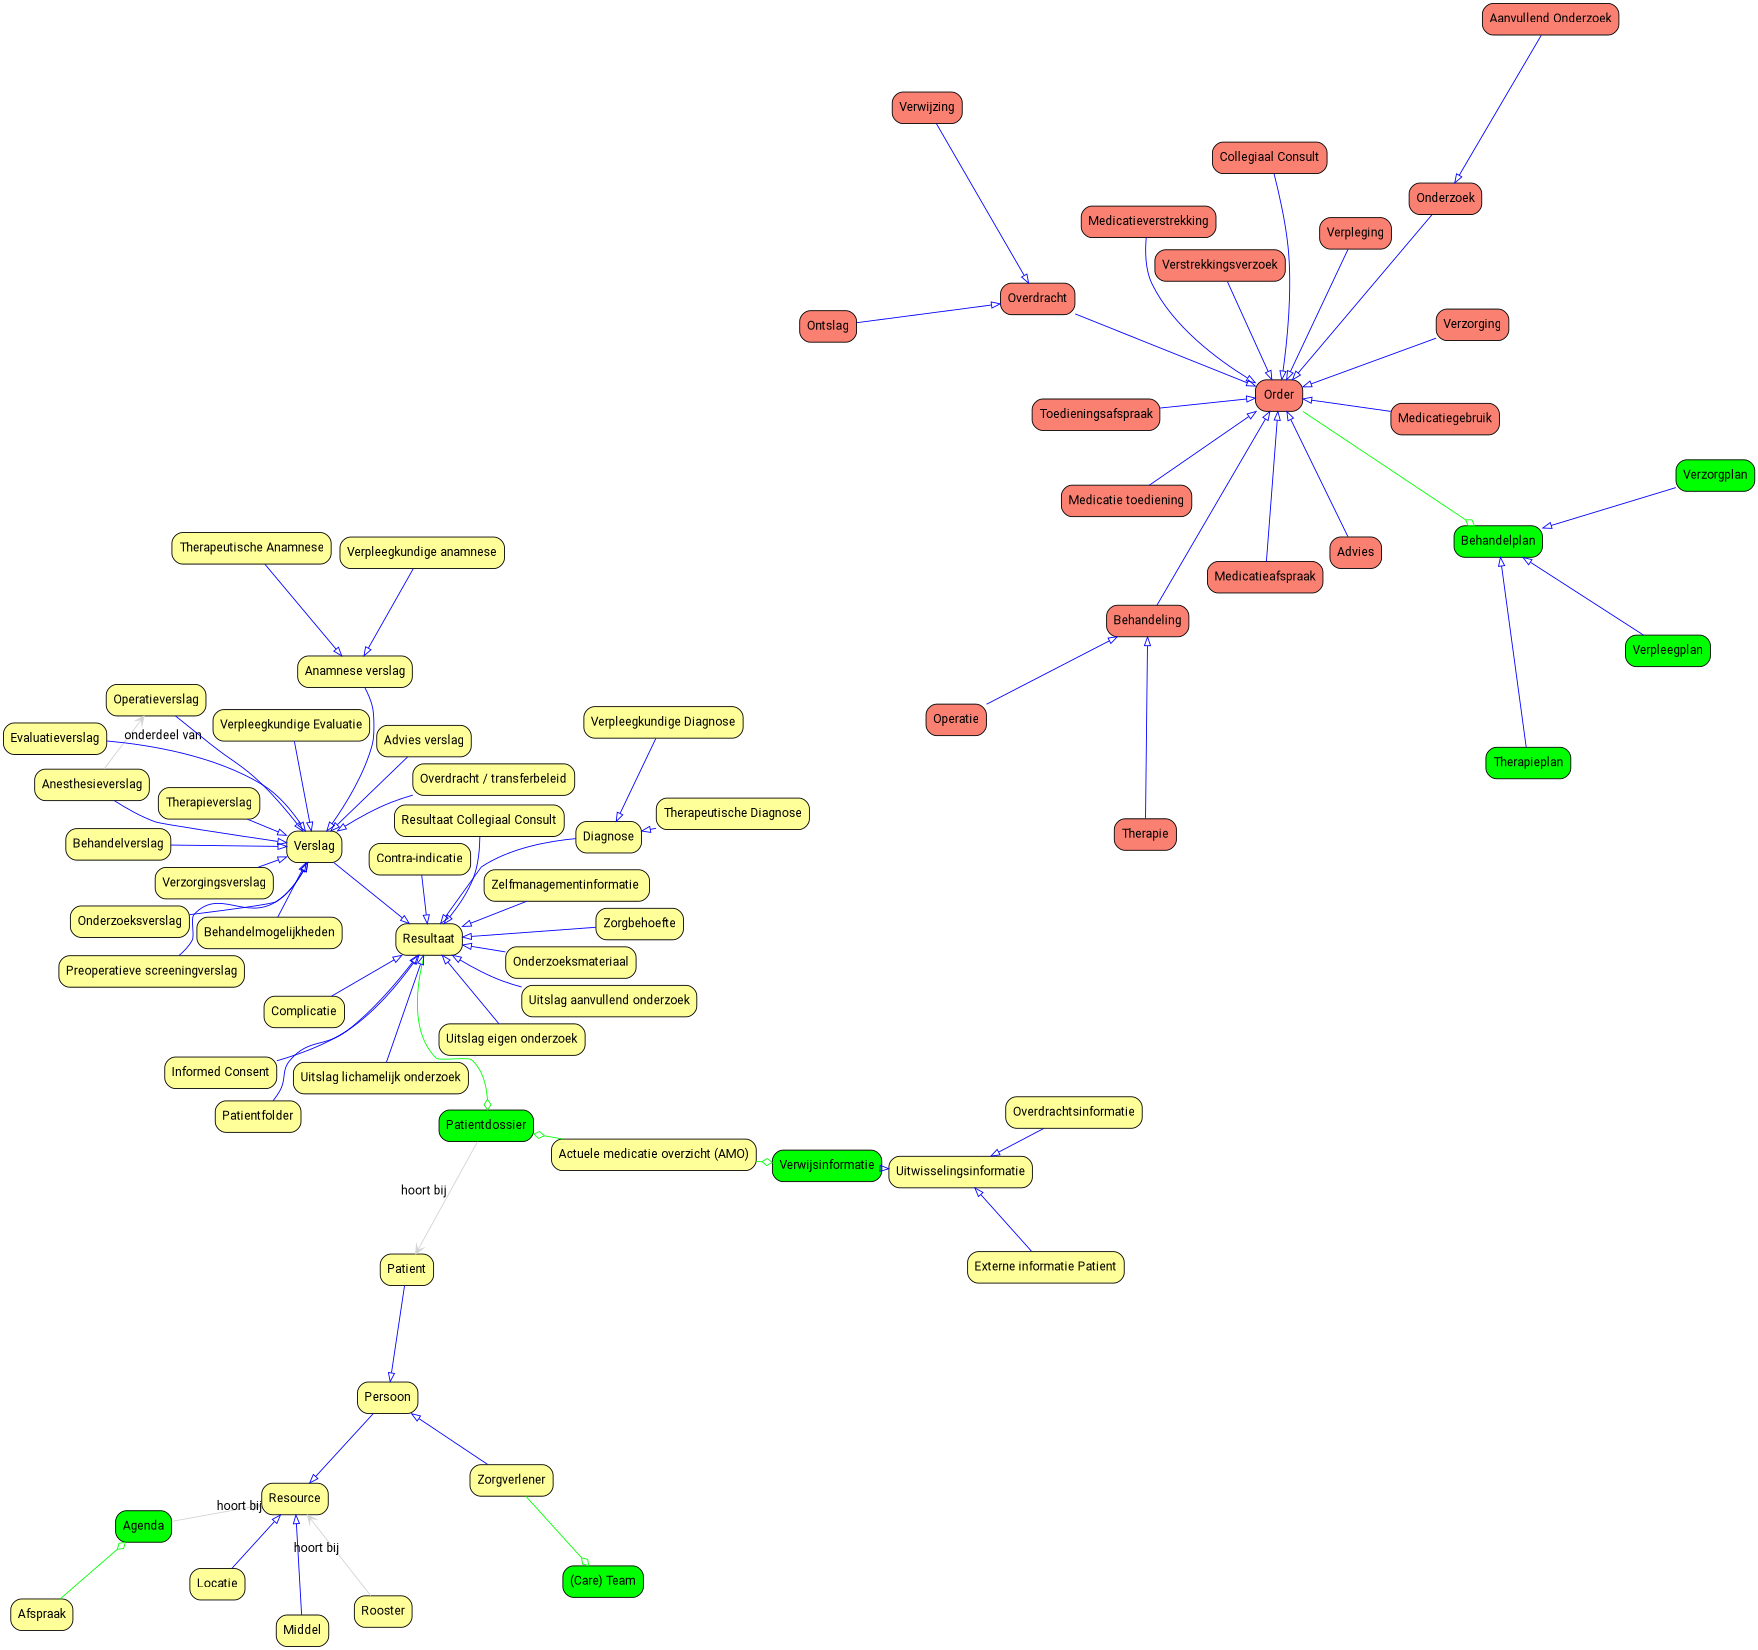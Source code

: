 
digraph{
layout=neato;
orientation=portrait page="17,11" size="17,11" ratio=fill rankdir=LR;
graph [splines=true];
node [style="rounded,filled" fontname="Roboto"];
edge [fontname="Roboto" nodesep="1"];
overlap=false;
2526 [shape=rect fontcolor=black fillcolor=green label="Agenda" tooltip="Gaat over afspraken van precies 1 resource.&#10;Een groups agenda is een aggregatie van meerdere agenda's.&#10;&#10;<b>@MZ:</b>&#10;Elke plannen BA update het (betreffende) agenda en voegt een afspraak toe aan de agenda of planning.&#10;Een volledig geplande behandelplan heeft dus een planning (agenda) en de beschikbaarheid zit in regels staan ook in de roosters.&#10;&#10;Een behandelplan bevat meerdere behandelingen/onderzoeken die stuk voor stuk aangevraagd en gepland moeten worden (inclusief middelen). "];
				1710 [shape=rect fillcolor="#ffff99" label="Middel" tooltip="Spullen, goederen, apparaat "];
				1714 [shape=rect fontcolor=black fillcolor=salmon label="Operatie" tooltip="Informatie over de uit te voeren operatie (o.a. omschrijving, type, operateur, vereiste opname, vereiste conditie van pati?nt bijv. nuchter ja/nee, benodigde bloedproducten etc.) synoniem: ingreep "];
				1715 [shape=rect fillcolor="#ffff99" label="Preoperatieve screeningverslag" tooltip="Weergave van bevindingen uit preoperatieve screening. "];
				1718 [shape=rect fontcolor=black fillcolor=salmon label="Verzorging" tooltip=" "];
				1723 [shape=rect fillcolor="#ffff99" label="Verslag" tooltip=" "];
				1759 [shape=rect fillcolor="#ffff99" label="Onderzoeksmateriaal" tooltip="Materiaal is het resultaat van een biopt of bloedafname.&#10;&#10;Alle van het menselijk lichaam of van embryo (afgescheiden) cellen/bestanddelen, zoals een haar, weefsel, bloed, sputum, urine, etc. waarop aanvullend onderzoek kan worden verricht (t.b.v. diagnostiek en behandeling).&#10;&#10;Resultaat kan van alles zijn:&#10;<ul>&#10;<li>uitslag -&gt; verslag</li>&#10;<li>materiaal</li>&#10;</ul>&#10;&#10;Uit (onderzoeks)materiaal kunnen metingen worden gedaan die ruwe uitslagen geven (labuitslagen) of interpretaties / observaties (kleur e.d.)&#10;&#10;Verslag en Diagnose zijn interpretatie / beoordeling van ruwe observaties / uitslagen.&#10;&#10;Alias RDZ lichaamsmateriaal of materiaalgegevens.&#10;&#10;<b>Onderzoeksmateriaal is generieke versie van materiaal nodig voor onderzoek, dus kan lichaamsmateriaal(biopt, bloed) zijn, maar ook (rontgen)foto's.</b> "];
				1766 [shape=rect fillcolor="#ffff99" label="Resultaat" tooltip="Resultaat van een activiteit.&#10;Health Record Entries "];
				1779 [shape=rect fillcolor="#ffff99" label="Onderzoeksverslag" tooltip="Met elkaar samenhangende tekst en/of data en/of beelden bestaande uit een combinatie van aanvraaggegevens, beschrijving van het onderzoeksproces, ruwe onderzoeksgegevens en beoordeling van deze gegevens met bijbehorende motivatie. "];
				1809 [shape=rect fillcolor="#ffff99" label="Actuele medicatie overzicht (AMO)" tooltip="Een actuele lijst/momentopname van het medicatiegebruik door een patient.&#10;Er zijn verschillende typen te onderscheiden:&#10;? Medicatie anamnese &#10;? Opnamemedicatie&#10;? Ontslagmedicatie&#10;&#10;Aggregatie van iig:&#10;? Medicatieafspraak&#10;? Toediningsafspraak&#10;? Medicatiegebruik&#10;? (Contra-indicaties) "];
				1811 [shape=rect fontcolor=black fillcolor=salmon label="Order" tooltip="Een order is synoniem voor een aanvraag van iets (een activiteit). "];
				1821 [shape=rect fillcolor="#ffff99" label="Uitslag lichamelijk onderzoek" tooltip="Resultaat van waarnemingen (=observaties) van bepaalde lichamelijke functies zoals ademhaling, bloeddruk, hartslag, temperatuur, vochtbalans, reflexen of andere aspecten van lichamelijk functioneren.&#10;Waarnemingen kunnen worden gedaan in het kader van lichamelijk onderzoek of als onderdeel van anamnese, behandelplan of verpleegplan.&#10;Een waarneming kan gedaan worden door een mens of door een apparaat.&#10; "];
				1826 [shape=rect fillcolor="#ffff99" label="Uitslag eigen onderzoek" tooltip=" "];
				1841 [shape=rect fontcolor=black fillcolor=salmon label="Collegiaal Consult" tooltip="Verzoek tot opinie of advies van een collega/zorgverlener inzake diagnose of behandeling en terugrapportage van bevindingen. "];
				1842 [shape=rect fontcolor=black fillcolor=salmon label="Aanvullend Onderzoek" tooltip="Bevat alle informatie mbt de aanvraag en planning van het onderzoek. Dus inclusief type onderzoek.&#10;Zie Onderzoek. "];
				1848 [shape=rect fillcolor="#ffff99" label="Anamnese verslag" tooltip="Vraaggesprek tussen zorgverlener en pati?nt (of zijn/haar omgeving) waarbij de zorgverlener gerichte vragen stelt n.a.v. de zorgvraag.&#10;Er zijn diverse soorten anamneses. Naast een algemene verpleegkundige anamnese die wordt afgenomen bij klinische opname heeft elk specialisme een eigen anamnese. Naast specifieke medische klachten gaat een anamnese ook in op de omgeving (familieanamnese), voorgeschiedenis, leefgewoonten (intoxicaties, voeding), medicatie.&#10;De invulling hiervan is deels specialisme-specifiek. "];
				2197 [shape=rect fillcolor="#ffff99" label="Anesthesieverslag" tooltip="Weergave van het toedienen van anesthesie en verdere verloop van een operatie.&#10;Anesthesie= opheffen van gevoeligheid voor pijn door toedienen van medicijn. "];
				1860 [shape=rect fillcolor="#ffff99" label="Zorgbehoefte" tooltip="De vastgestelde zorgbehoefte van de patient "];
				1914 [shape=rect fillcolor="#ffff99" label="Overdracht / transferbeleid" tooltip="Specifieke vorm van Medisch beleid. "];
				1915 [shape=rect fontcolor=black fillcolor=salmon label="Verwijzing" tooltip="Informatie over de verwijzing zelf. met daarin o.a. de reden van verwijzing en verzoek om in de behoefte aan zorg of hulp te voorzien. "];
				1924 [shape=rect fillcolor="#ffff99" label="Overdrachtsinformatie" tooltip="Een selectie van gegevens uit het dossier bestemd voor de overdracht van de patient "];
				1938 [shape=rect fillcolor="#ffff99" label="Uitwisselingsinformatie" tooltip="De informatie die uitgewisseld wordt.&#10;ID366 Overdrachtinformatie.&#10;&#10;Uitwisselingsinformatie is de abstracte basis van alle informatieobjecten die zouden kunnen worden uitgewisseld.&#10;- of - dit is een aggregatie van een setje&#10;- of - dit is het beschikbaar maken van informatie via een artsenprotaal&#10;&#10;Het is bedoeld als verstuurinformatie. Uitwisseling zegt je verstuurt iets en ontvangt iets terug.&#10;&#10;Renamen naar Informatiesetje... Uitwisseling moet eruit. "];
				1946 [shape=rect fontcolor=black fillcolor=green label="Verwijsinformatie" tooltip="Verwijsinformatie waarmee de zorgverlener een patient naar een andere zorgverlener in een andere organisatie verwijst   Dit kan in de vorm van een brief, document, bericht, etc. "];
				1948 [shape=rect fontcolor=black fillcolor=salmon label="Ontslag" tooltip="Beeindigen van zorgverlening. Van een ontslag wordt o.a. vastgelegd: datum, naam zorgverlener die ontslag verleent, type ontslag (naar thuissituatie, overplaatsing, verwijzing, overlijden). "];
				2182 [shape=rect fillcolor="#ffff99" label="Evaluatieverslag" tooltip="Gesprek met de pati?nt bij het be?indigen van zorgverlening, waarin informatie wordt verstrekt over nazorg en waarin de mening en ervaringen van de pati?nt aan bod kan komen over verleende zorg. "];
				1968 [shape=rect fontcolor=black fillcolor=green label="Behandelplan" tooltip="Het plan tot het verlichten of wegnemen van gezondheidsklachten en gebreken volgens een bepaalde methode of inzicht met een vooropgezet doel.&#10;De invulling hiervan is specialisme-specifiek, maar kan wel over meerdere disciplines en specialismen heen gaan.&#10;&#10;Inclusief behandeldoel, behandelinformatie en instructie, e.g. patient moet 12 uur van tevoren niet gegeten hebben.&#10;&#10;&#10; "];
				1960 [shape=rect fontcolor=black fillcolor=green label="Patientdossier" tooltip="Aan een patient gerelateerde kenmerken/eigenschappen afkomstig van waarneming/onderzoek door een zorgverlener, die een of meer aspecten beschrijven van de medische conditie/toestand van een patient.&#10;De hier bedoelde kenmerken/eigenschappen hebben vaak een signalerende functie of zijn om andere redenen relevant als basisgegeven voor alle zorgverleners die in contact komen met de desbetreffende patient. o.a.:&#10;- Allergie&#10;- Overgevoeligheid/intolerantie&#10;- Intoxicaties (roken, drugs, alcohol)&#10;- Vaccinaties&#10;- Zwangerschap&#10;- Lengte, gewicht&#10;- Genetische kenmerken&#10;- Reanimatiebeleid, persoonlijke wensen&#10;&#10;Is aggregatie van alle patient gegevens(resultaten) en lijsten.&#10;&#10;Specialisaties of subsets, e.g.&#10;<ol>&#10;<li>Medisch dossier</li>&#10;<li>Kerndossier</li>&#10;<li>Verpleegkundig dossier</li>&#10;<li>Specialistisch</li>&#10;</ol> "];
				1965 [shape=rect fillcolor="#ffff99" label="Patient" tooltip="Administratieve informatie van de patient&#10;&#10;Administratieve informatie van de patient&#10;&#10;Een patiënt is een persoon die medische, paramedische of verpleegkundige zorg ontvangt van een zorgverlener.&#10;Van een patiënt worden o.a. opgeslagen:&#10;- Persoonsgegevens (BSN, Naam, Adres, Woonplaats)&#10;- Demografische gegevens (geboortedatum, meerling, burgerlijke staat, nationaliteit)&#10;- Contactgegevens (bijv. familie)&#10;- Huisartsgegevens (Naam, Adres, Woonplaats)&#10;- Verzekering gegevens (naam verzekeraar, polisnr)&#10;Deze gegevens worden (als geheel of als combinatie van ??n of meer hierboven opgesomde categorie?n) ook wel aangeduid met het begrip 'stamgegevens'. "];
				1969 [shape=rect fontcolor=black fillcolor=green label="Verpleegplan" tooltip="Het plan tot het verlenen van verpleegkundige zorg volgens een bepaalde methode of inzicht met een bepaald (verpleeg)doel.&#10;&#10;Barthelscore, Delirium Observatie Screening,  Diabetes Mellitius, Lijnsepsis, Pijnanamnese, Wond, Risico op ondervoeding, Risico Delier, Risico Decubitus, Checklist Stomazorg, Checklist Cardio, Lichaamsfuncties, Checklist Angio, Intoxicaties, Vochtbalans, Observatie (WCN) "];
				1983 [shape=rect fillcolor="#ffff99" label="Diagnose" tooltip="De naam van de ziekte of aandoening waaraan iemand verondersteld wordt te lijden.&#10;Er is onderscheid mogelijk naar type diagnose: differentiaaldiagnose (werkdiagnose) en einddiagnose (ontslagdiagnose).&#10;De invulling hiervan is specialisme-specifiek. "];
				1993 [shape=rect fillcolor="#ffff99" label="Informed Consent" tooltip="Ondertekende verklaring van een patient dat hij/zij instemt met datgene wat in de verklaring is vastgelegd (bijvoorbeeld inzake aard, aanpak en risico) m.b.t. een onderzoek, behandeling of operatie die de patiënt ondergaat.&#10;&#10; "];
				2014 [shape=rect fillcolor="#ffff99" label="Verpleegkundige anamnese" tooltip="Achtergrond en voorgeschiedenis van een pati?nt, achterhaald via systematische ondervraging, op moment van klinische intake/opname, gebruikt bij opstellen van verpleegkundig behandelplan.&#10;&#10;Dit bevat waarneming lichaamfuncties en andere resultaten&#10;Inclusief mogelijk Dieet &amp; Complicaties "];
				2080 [shape=rect fillcolor="#ffff99" label="Advies verslag" tooltip=" "];
				2095 [shape=rect fontcolor=black fillcolor=salmon label="Advies" tooltip=" "];
				2143 [shape=rect fillcolor="#ffff99" label="Resultaat Collegiaal Consult" tooltip=" "];
				2144 [shape=rect fillcolor="#ffff99" label="Behandelmogelijkheden" tooltip=" "];
				2146 [shape=rect fontcolor=black fillcolor=salmon label="Medicatieafspraak" tooltip="@GM/JPB: Een medicatieafspraak is het voorstel van een voorschrijver tot gebruik van medicatie door een pati?nt. "];
				1854 [shape=rect fillcolor="#ffff99" label="Externe informatie Patient" tooltip="Externe (medische) broninformatie van de patient. "];
				2196 [shape=rect fillcolor="#ffff99" label="Complicatie" tooltip="Onbedoelde en ongewenste uitkomsten tijdens of volgend op het handelen van een zorgverlener, die voor de gezondheid van de patient zodanig nadelig zijn dat aanpassing van het medisch (be)handelen noodzakelijk is, dan wel dat er sprake is van onherstelbare schade. "];
				2193 [shape=rect fillcolor="#ffff99" label="Patientfolder" tooltip="Informatie over ziekte en behandeling zoals deze wordt verstrekt aan de patiënt door een zorgverlener. "];
				2192 [shape=rect fillcolor="#ffff99" label="Uitslag aanvullend onderzoek" tooltip=" "];
				2180 [shape=rect fillcolor="#ffff99" label="Therapeutische Anamnese" tooltip=" "];
				239 [shape=rect fillcolor="#ffff99" label="Zelfmanagementinformatie " tooltip="Nog door de behandelend arts te valideren informatie verkregen van de pati?nt als resultaat van zijn eigen zorgproces bijvoorbeeld meting, dagboek, foto, etc. Dit kan worden verkregen uit bijvoorbeeld ingevulde vragenlijsten of een persoonlijk gezondheidsdossier. "];
				297 [shape=rect fillcolor="#ffff99" label="Locatie" tooltip="Plaats of ruimte "];
				2179 [shape=rect fontcolor=black fillcolor=green label="Therapieplan" tooltip="Inclusief behandeldoel.&#10;Inclusief behandelinformatie instructie, e.g. patient moet 12 uur van tevoeren niet gegeten hebben.&#10;&#10;?? Dit kan gezien worden als een super activiteit... "];
				2178 [shape=rect fillcolor="#ffff99" label="Therapieverslag" tooltip=" "];
				2176 [shape=rect fillcolor="#ffff99" label="Therapeutische Diagnose" tooltip=" "];
				2175 [shape=rect fontcolor=black fillcolor=salmon label="Therapie" tooltip="Informatie over de behandeling uitgevoerd door een specifieke discipline, o.a. fysiotherapie, radiotherapie, logopedie. "];
				2174 [shape=rect fontcolor=black fillcolor=green label="Verzorgplan" tooltip="Verzorgplan bevat het Dieet "];
				2166 [shape=rect fillcolor="#ffff99" label="Verzorgingsverslag" tooltip=" "];
				2165 [shape=rect fillcolor="#ffff99" label="Verpleegkundige Evaluatie" tooltip=" "];
				2164 [shape=rect fontcolor=black fillcolor=salmon label="Verpleging" tooltip="Een order is synoniem voor een aanvraag van iets (een activiteit). "];
				2163 [shape=rect fillcolor="#ffff99" label="Verpleegkundige Diagnose" tooltip=" "];
				2162 [shape=rect fillcolor="#ffff99" label="Behandelverslag" tooltip=" "];
				2161 [shape=rect fontcolor=black fillcolor=salmon label="Behandeling" tooltip=" "];
				2157 [shape=rect fontcolor=black fillcolor=salmon label="Medicatiegebruik" tooltip="@GM/JPB: Medicatiegebruik is een uitspraak over historisch, huidig of voorgenomen gebruik van een geneesmiddel. "];
				2155 [shape=rect fontcolor=black fillcolor=salmon label="Medicatieverstrekking" tooltip="@GM/JPB: Een verstrekking beschrijft het terhandgestelde geneesmiddel. "];
				2154 [shape=rect fontcolor=black fillcolor=salmon label="Toedieningsafspraak" tooltip="@GM/JPB: Een toedieningsafspraak is de gebruiks- (of toedienings-)instructie van de apotheker aan de pati?nt (of zijn vertegenwoordiger of toediener), waarbij een medicatieafspraak op een concreet niveau wordt ingevuld. "];
				1671 [shape=rect fontcolor=black fillcolor=salmon label="Onderzoek" tooltip="Van een uit te voeren onderzoek wordt o.a. vastgelegd: type onderzoek, te gebruiken methodiek, materialen, kosten, doorlooptijd.&#10;&#10;E.g. labaanvragen.&#10;Referentie tabel item&#10;Onderzoeksprofiel&#10;Beschrjiving van het type onderzoek "];
				1688 [shape=rect fillcolor="#ffff99" label="Afspraak" tooltip="Afspraakgegevens van de patient "];
				1695 [shape=rect fillcolor="#ffff99" label="Operatieverslag" tooltip="Weergave van het verloop van een uitgevoerde operatie, uitgevoerde verrichtingen, toegediende en verloren lichaamsmaterialen (vocht, bloed etc.), eventuele complicaties en eindresultaat van een operatie. "];
				2148 [shape=rect fillcolor="#ffff99" label="Contra-indicatie" tooltip="Aandoeningen, ziekte of klacht (= indicatie) waarbij bepaalde medicatie, niet (= contra-) mag worden toegepast. "];
				2149 [shape=rect fontcolor=black fillcolor=salmon label="Verstrekkingsverzoek" tooltip=" "];
				2150 [shape=rect fontcolor=black fillcolor=salmon label="Medicatie toediening" tooltip="Is toedieningsregistratie&#10;&#10;Informatie over aan een patient toegediende medicatie (o.a. medicijn, dosering, tijdstip, wijze van toediening, naam toediener)&#10; "];
				1684 [shape=rect fillcolor="#ffff99" label="Resource" tooltip=" "];
				1923 [shape=rect fontcolor=black fillcolor=salmon label="Overdracht" tooltip="Overdracht / Transfer (Order) "];
				1693 [shape=rect fillcolor="#ffff99" label="Rooster" tooltip="Schema waarop de verdeling van het werk over personen, middelen en/of locatie uitgedrukt in tijd is aangegeven&#10;&#10;Gaat over beschikbaarheid van 1 of meer resources. "];
				1726 [shape=rect fillcolor="#ffff99" label="Persoon" tooltip=" "];
				2181 [shape=rect fontcolor=black fillcolor=green label="(Care) Team" tooltip="E.g. voor palliatieve zorg of op een OK word een team van mensen gevormd. "];
				1689 [shape=rect fillcolor="#ffff99" label="Zorgverlener" tooltip="Persoon die beroepsmatig zorg verleent (in wat voor een vorm dan ook) uit hoofde van een bepaalde kwalificatie en/of goedkeuring hiertoe van een bevoegde instantie. "];
				2175->2161 [arrowhead=empty color=blue];
				1714->2161 [arrowhead=empty color=blue];
				1695->1723 [arrowhead=empty color=blue];
				2162->1723 [arrowhead=empty color=blue];
				2165->1723 [arrowhead=empty color=blue];
				2166->1723 [arrowhead=empty color=blue];
				2178->1723 [arrowhead=empty color=blue];
				1715->1723 [arrowhead=empty color=blue];
				239->1766 [arrowhead=empty color=blue];
				2192->1766 [arrowhead=empty color=blue];
				2193->1766 [arrowhead=empty color=blue];
				2196->1766 [arrowhead=empty color=blue];
				1759->1766 [arrowhead=empty color=blue];
				1723->1766 [arrowhead=empty color=blue];
				1779->1723 [arrowhead=empty color=blue];
				1718->1811 [arrowhead=empty color=blue];
				2164->1811 [arrowhead=empty color=blue];
				2161->1811 [arrowhead=empty color=blue];
				2157->1811 [arrowhead=empty color=blue];
				2155->1811 [arrowhead=empty color=blue];
				2154->1811 [arrowhead=empty color=blue];
				1671->1811 [arrowhead=empty color=blue];
				1821->1766 [arrowhead=empty color=blue];
				1826->1766 [arrowhead=empty color=blue];
				1841->1811 [arrowhead=empty color=blue];
				1842->1671 [arrowhead=empty color=blue];
				2180->1848 [arrowhead=empty color=blue];
				1848->1723 [arrowhead=empty color=blue];
				2197->1723 [arrowhead=empty color=blue];
				2197->1695 [arrowhead=vee color=lightgray label="onderdeel van"];
				1860->1766 [arrowhead=empty color=blue];
				1914->1723 [arrowhead=empty color=blue];
				1854->1938 [arrowhead=empty color=blue];
				1924->1938 [arrowhead=empty color=blue];
				1946->1938 [arrowhead=empty color=blue];
				1809->1946 [arrowhead=odiamond color=green];
				2182->1723 [arrowhead=empty color=blue];
				1811->1968 [arrowhead=odiamond color=green];
				2174->1968 [arrowhead=empty color=blue];
				2179->1968 [arrowhead=empty color=blue];
				1809->1960 [arrowhead=odiamond color=green];
				1766->1960 [arrowhead=odiamond color=green];
				1960->1965 [arrowhead=vee color=lightgray label="hoort bij"];
				1969->1968 [arrowhead=empty color=blue];
				1983->1766 [arrowhead=empty color=blue];
				2163->1983 [arrowhead=empty color=blue];
				2176->1983 [arrowhead=empty color=blue];
				1993->1766 [arrowhead=empty color=blue];
				2014->1848 [arrowhead=empty color=blue];
				2080->1723 [arrowhead=empty color=blue];
				2095->1811 [arrowhead=empty color=blue];
				2143->1766 [arrowhead=empty color=blue];
				2144->1723 [arrowhead=empty color=blue];
				2146->1811 [arrowhead=empty color=blue];
				2148->1766 [arrowhead=empty color=blue];
				2149->1811 [arrowhead=empty color=blue];
				2150->1811 [arrowhead=empty color=blue];
				1710->1684 [arrowhead=empty color=blue];
				297->1684 [arrowhead=empty color=blue];
				1915->1923 [arrowhead=empty color=blue];
				1923->1811 [arrowhead=empty color=blue];
				1948->1923 [arrowhead=empty color=blue];
				1693->1684 [arrowhead=vee color=lightgray label="hoort bij"];
				1726->1684 [arrowhead=empty color=blue];
				1965->1726 [arrowhead=empty color=blue];
				1689->1726 [arrowhead=empty color=blue];
				1689->2181 [arrowhead=odiamond color=green];
				1688->2526 [arrowhead=odiamond color=green];
				2526->1684 [arrowhead=vee color=lightgray label="hoort bij"];
				
}
	